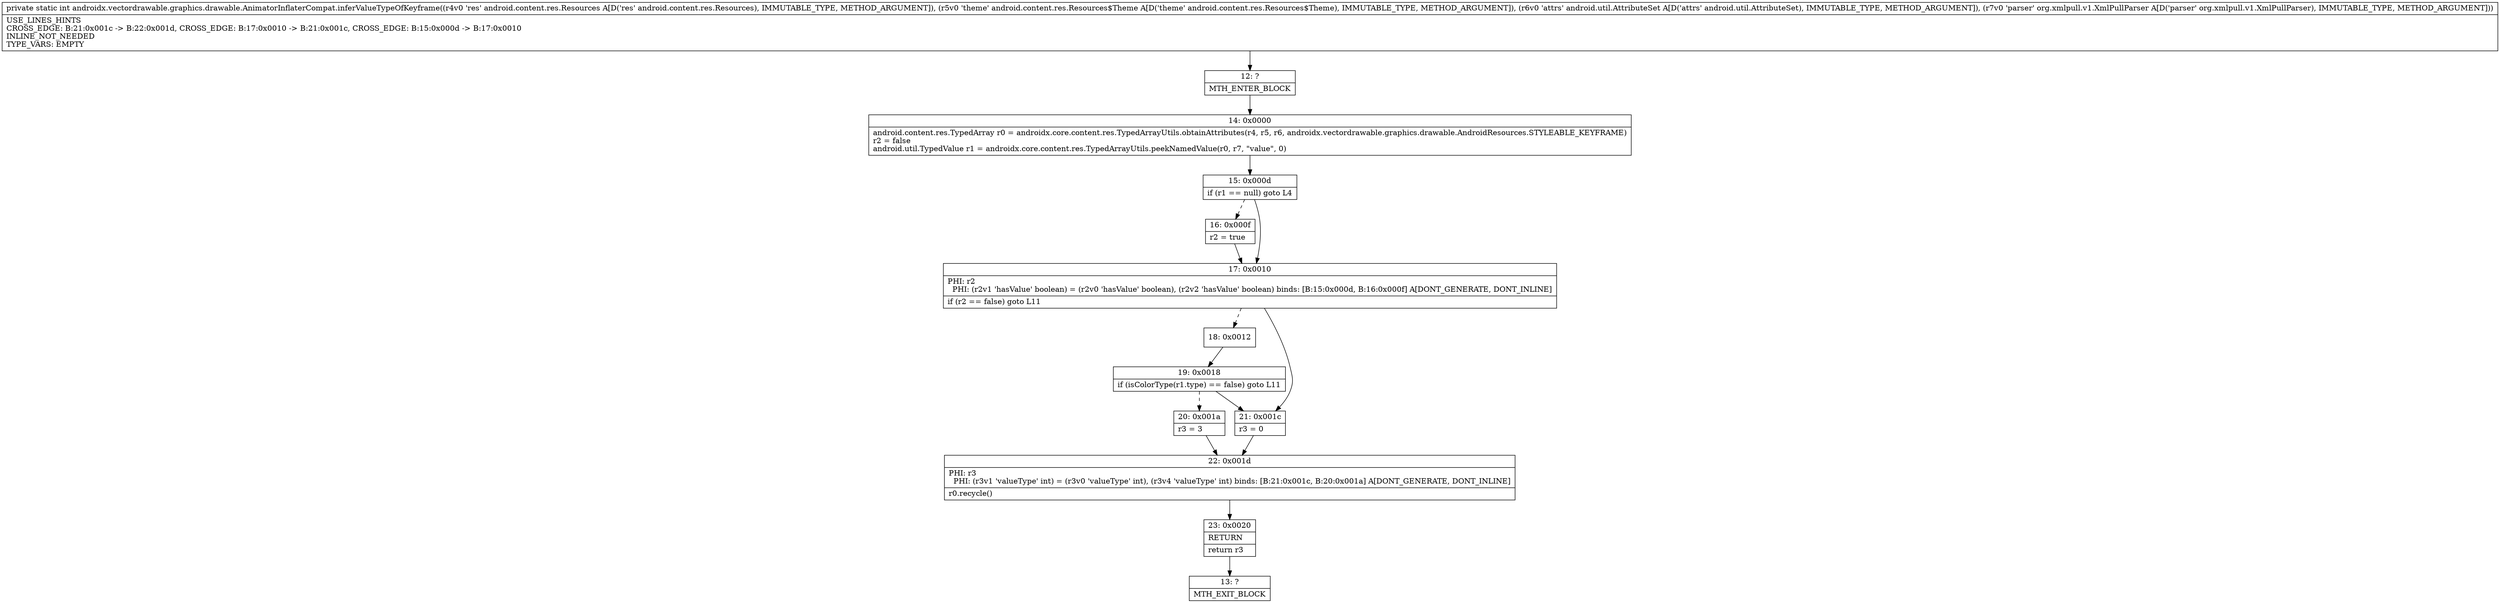 digraph "CFG forandroidx.vectordrawable.graphics.drawable.AnimatorInflaterCompat.inferValueTypeOfKeyframe(Landroid\/content\/res\/Resources;Landroid\/content\/res\/Resources$Theme;Landroid\/util\/AttributeSet;Lorg\/xmlpull\/v1\/XmlPullParser;)I" {
Node_12 [shape=record,label="{12\:\ ?|MTH_ENTER_BLOCK\l}"];
Node_14 [shape=record,label="{14\:\ 0x0000|android.content.res.TypedArray r0 = androidx.core.content.res.TypedArrayUtils.obtainAttributes(r4, r5, r6, androidx.vectordrawable.graphics.drawable.AndroidResources.STYLEABLE_KEYFRAME)\lr2 = false\landroid.util.TypedValue r1 = androidx.core.content.res.TypedArrayUtils.peekNamedValue(r0, r7, \"value\", 0)\l}"];
Node_15 [shape=record,label="{15\:\ 0x000d|if (r1 == null) goto L4\l}"];
Node_16 [shape=record,label="{16\:\ 0x000f|r2 = true\l}"];
Node_17 [shape=record,label="{17\:\ 0x0010|PHI: r2 \l  PHI: (r2v1 'hasValue' boolean) = (r2v0 'hasValue' boolean), (r2v2 'hasValue' boolean) binds: [B:15:0x000d, B:16:0x000f] A[DONT_GENERATE, DONT_INLINE]\l|if (r2 == false) goto L11\l}"];
Node_18 [shape=record,label="{18\:\ 0x0012}"];
Node_19 [shape=record,label="{19\:\ 0x0018|if (isColorType(r1.type) == false) goto L11\l}"];
Node_20 [shape=record,label="{20\:\ 0x001a|r3 = 3\l}"];
Node_22 [shape=record,label="{22\:\ 0x001d|PHI: r3 \l  PHI: (r3v1 'valueType' int) = (r3v0 'valueType' int), (r3v4 'valueType' int) binds: [B:21:0x001c, B:20:0x001a] A[DONT_GENERATE, DONT_INLINE]\l|r0.recycle()\l}"];
Node_23 [shape=record,label="{23\:\ 0x0020|RETURN\l|return r3\l}"];
Node_13 [shape=record,label="{13\:\ ?|MTH_EXIT_BLOCK\l}"];
Node_21 [shape=record,label="{21\:\ 0x001c|r3 = 0\l}"];
MethodNode[shape=record,label="{private static int androidx.vectordrawable.graphics.drawable.AnimatorInflaterCompat.inferValueTypeOfKeyframe((r4v0 'res' android.content.res.Resources A[D('res' android.content.res.Resources), IMMUTABLE_TYPE, METHOD_ARGUMENT]), (r5v0 'theme' android.content.res.Resources$Theme A[D('theme' android.content.res.Resources$Theme), IMMUTABLE_TYPE, METHOD_ARGUMENT]), (r6v0 'attrs' android.util.AttributeSet A[D('attrs' android.util.AttributeSet), IMMUTABLE_TYPE, METHOD_ARGUMENT]), (r7v0 'parser' org.xmlpull.v1.XmlPullParser A[D('parser' org.xmlpull.v1.XmlPullParser), IMMUTABLE_TYPE, METHOD_ARGUMENT]))  | USE_LINES_HINTS\lCROSS_EDGE: B:21:0x001c \-\> B:22:0x001d, CROSS_EDGE: B:17:0x0010 \-\> B:21:0x001c, CROSS_EDGE: B:15:0x000d \-\> B:17:0x0010\lINLINE_NOT_NEEDED\lTYPE_VARS: EMPTY\l}"];
MethodNode -> Node_12;Node_12 -> Node_14;
Node_14 -> Node_15;
Node_15 -> Node_16[style=dashed];
Node_15 -> Node_17;
Node_16 -> Node_17;
Node_17 -> Node_18[style=dashed];
Node_17 -> Node_21;
Node_18 -> Node_19;
Node_19 -> Node_20[style=dashed];
Node_19 -> Node_21;
Node_20 -> Node_22;
Node_22 -> Node_23;
Node_23 -> Node_13;
Node_21 -> Node_22;
}

